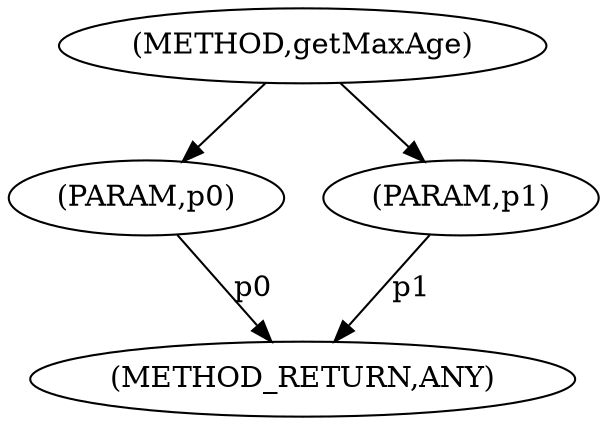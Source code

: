 digraph "getMaxAge" {  
"784" [label = <(METHOD,getMaxAge)> ]
"788" [label = <(METHOD_RETURN,ANY)> ]
"785" [label = <(PARAM,p0)> ]
"786" [label = <(PARAM,p1)> ]
  "785" -> "788"  [ label = "p0"] 
  "786" -> "788"  [ label = "p1"] 
  "784" -> "785" 
  "784" -> "786" 
}
